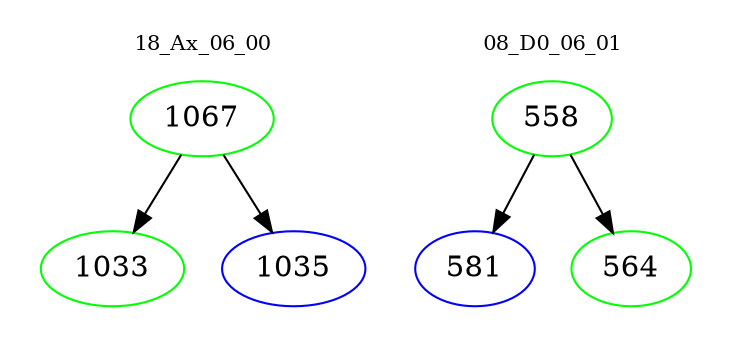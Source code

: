 digraph{
subgraph cluster_0 {
color = white
label = "18_Ax_06_00";
fontsize=10;
T0_1067 [label="1067", color="green"]
T0_1067 -> T0_1033 [color="black"]
T0_1033 [label="1033", color="green"]
T0_1067 -> T0_1035 [color="black"]
T0_1035 [label="1035", color="blue"]
}
subgraph cluster_1 {
color = white
label = "08_D0_06_01";
fontsize=10;
T1_558 [label="558", color="green"]
T1_558 -> T1_581 [color="black"]
T1_581 [label="581", color="blue"]
T1_558 -> T1_564 [color="black"]
T1_564 [label="564", color="green"]
}
}
